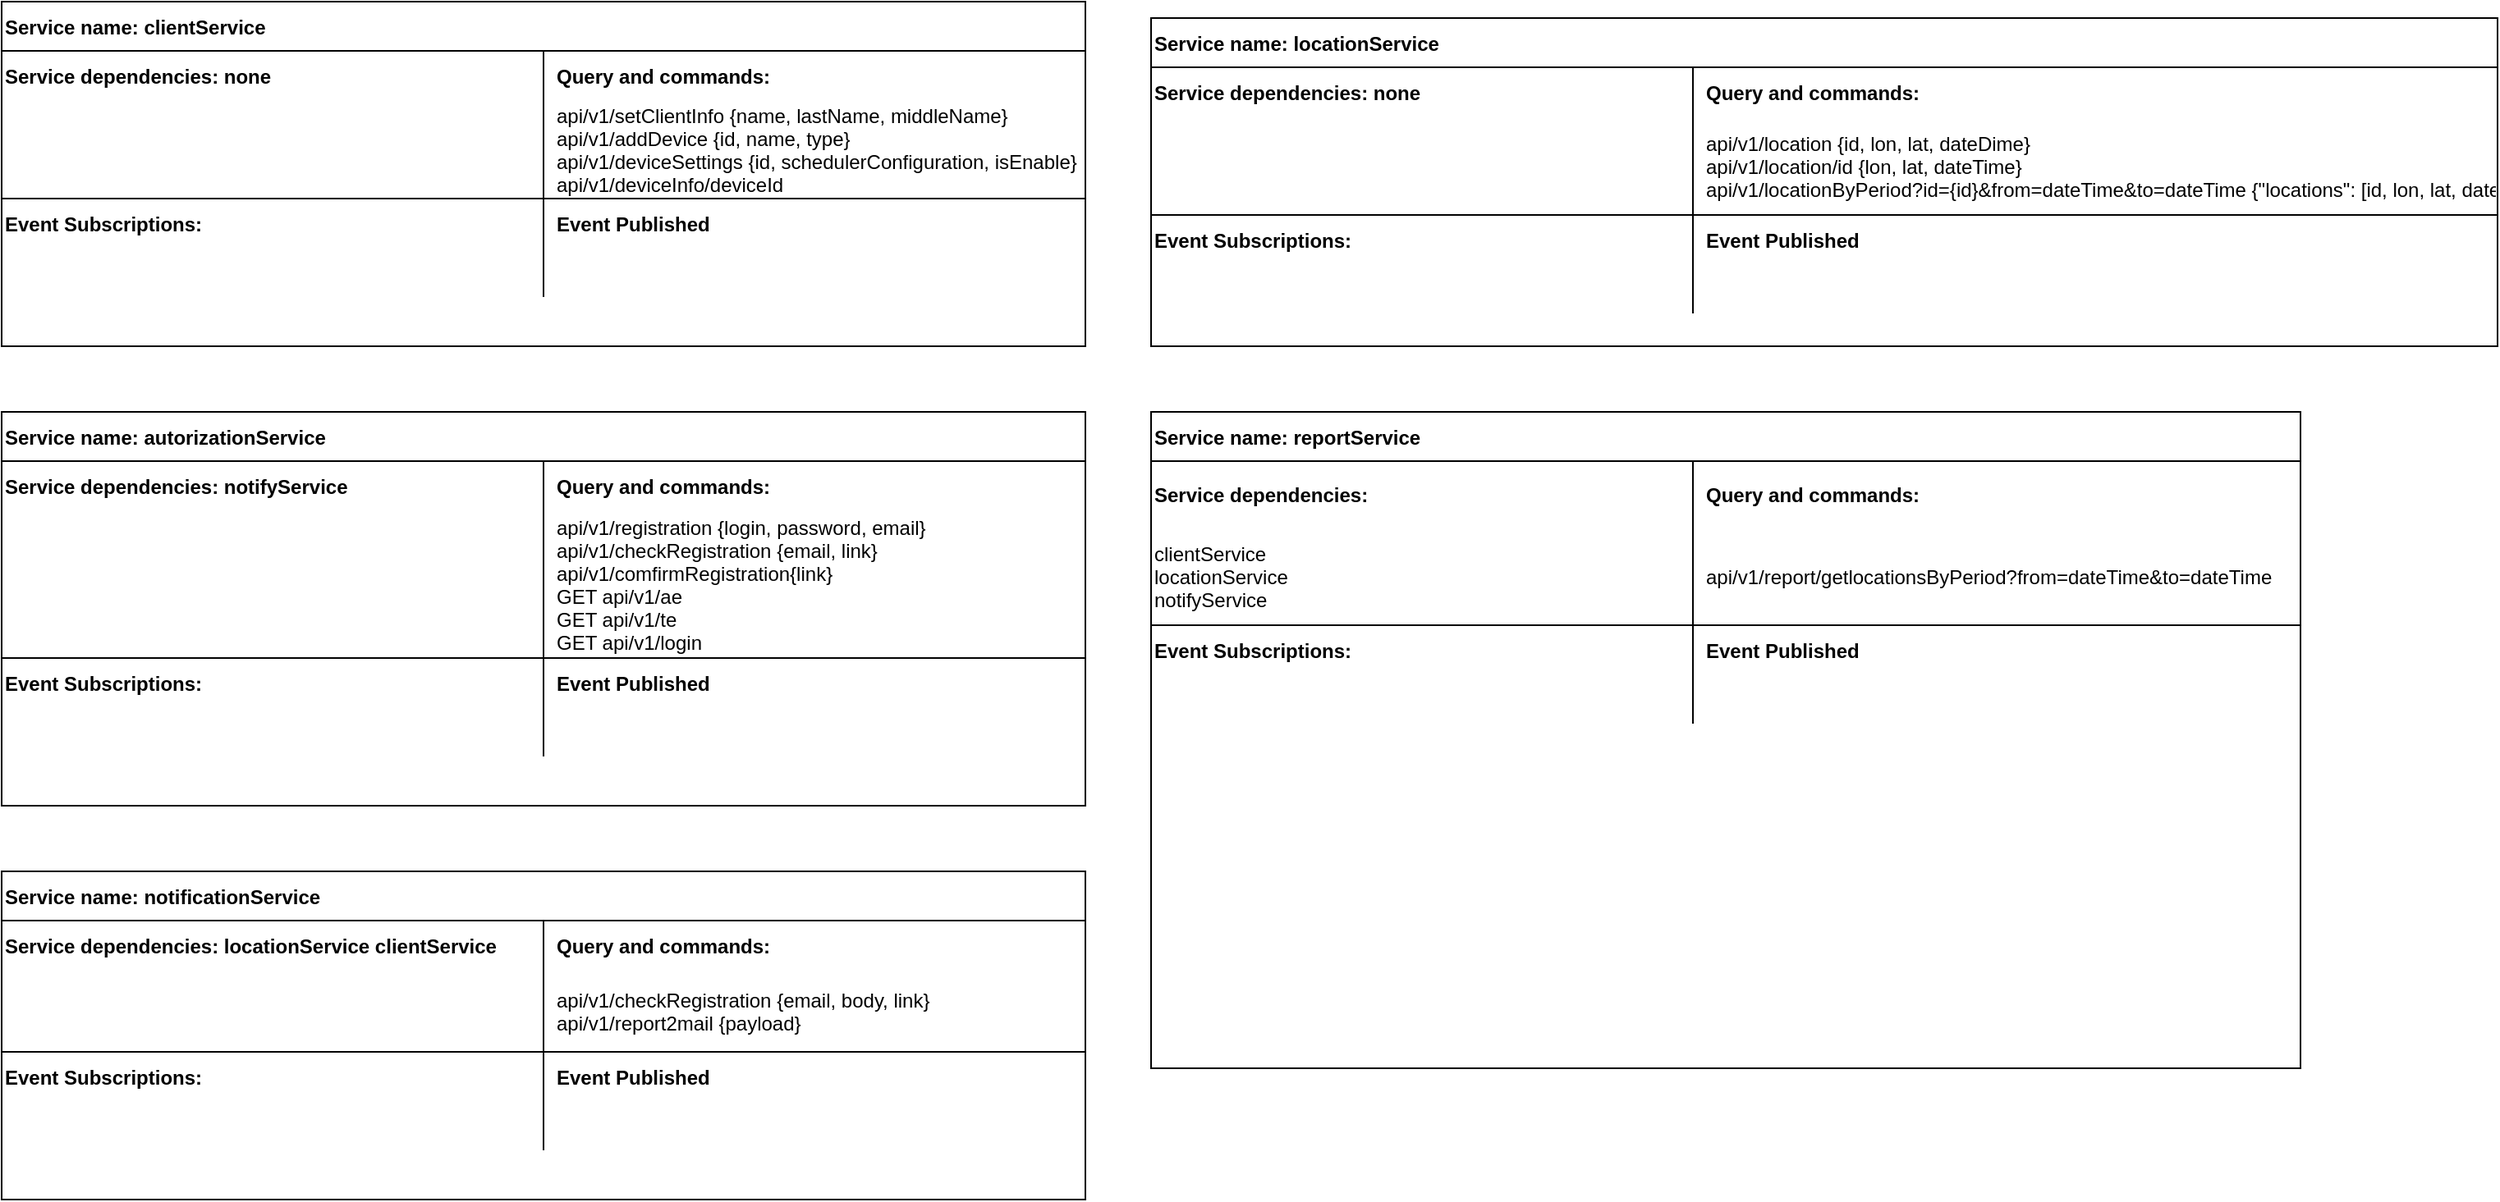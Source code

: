 <mxfile version="14.5.1" type="device"><diagram id="Mun5Tn39qlMeEFD9d7bO" name="Страница 1"><mxGraphModel dx="691" dy="462" grid="1" gridSize="10" guides="1" tooltips="1" connect="1" arrows="1" fold="1" page="1" pageScale="1" pageWidth="1169" pageHeight="827" math="0" shadow="0"><root><mxCell id="0"/><mxCell id="1" parent="0"/><mxCell id="Shaq-Ijr73wOB1nuctVM-15" value="Service name: clientService" style="shape=table;startSize=30;container=1;collapsible=1;childLayout=tableLayout;fixedRows=1;rowLines=0;fontStyle=1;align=left;resizeLast=1;" parent="1" vertex="1"><mxGeometry x="40" y="30" width="660" height="210" as="geometry"/></mxCell><mxCell id="Shaq-Ijr73wOB1nuctVM-16" value="" style="shape=partialRectangle;collapsible=0;dropTarget=0;pointerEvents=0;fillColor=none;top=0;left=0;bottom=0;right=0;points=[[0,0.5],[1,0.5]];portConstraint=eastwest;" parent="Shaq-Ijr73wOB1nuctVM-15" vertex="1"><mxGeometry y="30" width="660" height="30" as="geometry"/></mxCell><mxCell id="Shaq-Ijr73wOB1nuctVM-17" value="Service dependencies: none" style="shape=partialRectangle;connectable=0;fillColor=none;top=0;left=0;bottom=0;right=0;fontStyle=1;overflow=hidden;align=left;" parent="Shaq-Ijr73wOB1nuctVM-16" vertex="1"><mxGeometry width="330" height="30" as="geometry"/></mxCell><mxCell id="Shaq-Ijr73wOB1nuctVM-18" value="Query and commands:" style="shape=partialRectangle;connectable=0;fillColor=none;top=0;left=0;bottom=0;right=0;align=left;spacingLeft=6;fontStyle=1;overflow=hidden;" parent="Shaq-Ijr73wOB1nuctVM-16" vertex="1"><mxGeometry x="330" width="330" height="30" as="geometry"/></mxCell><mxCell id="Shaq-Ijr73wOB1nuctVM-19" value="" style="shape=partialRectangle;collapsible=0;dropTarget=0;pointerEvents=0;fillColor=none;top=0;left=0;bottom=1;right=0;points=[[0,0.5],[1,0.5]];portConstraint=eastwest;" parent="Shaq-Ijr73wOB1nuctVM-15" vertex="1"><mxGeometry y="60" width="660" height="60" as="geometry"/></mxCell><mxCell id="Shaq-Ijr73wOB1nuctVM-20" value="" style="shape=partialRectangle;connectable=0;fillColor=none;top=0;left=0;bottom=0;right=0;fontStyle=1;overflow=hidden;" parent="Shaq-Ijr73wOB1nuctVM-19" vertex="1"><mxGeometry width="330" height="60" as="geometry"/></mxCell><mxCell id="Shaq-Ijr73wOB1nuctVM-21" value="api/v1/setClientInfo {name, lastName, middleName}&#10;api/v1/addDevice {id, name, type}&#10;api/v1/deviceSettings {id, schedulerConfiguration, isEnable}&#10;api/v1/deviceInfo/deviceId" style="shape=partialRectangle;connectable=0;fillColor=none;top=0;left=0;bottom=0;right=0;align=left;spacingLeft=6;fontStyle=0;overflow=hidden;" parent="Shaq-Ijr73wOB1nuctVM-19" vertex="1"><mxGeometry x="330" width="330" height="60" as="geometry"/></mxCell><mxCell id="Shaq-Ijr73wOB1nuctVM-22" value="" style="shape=partialRectangle;collapsible=0;dropTarget=0;pointerEvents=0;fillColor=none;top=0;left=0;bottom=0;right=0;points=[[0,0.5],[1,0.5]];portConstraint=eastwest;" parent="Shaq-Ijr73wOB1nuctVM-15" vertex="1"><mxGeometry y="120" width="660" height="30" as="geometry"/></mxCell><mxCell id="Shaq-Ijr73wOB1nuctVM-23" value="Event Subscriptions:" style="shape=partialRectangle;connectable=0;fillColor=none;top=0;left=0;bottom=0;right=0;editable=1;overflow=hidden;align=left;fontStyle=1" parent="Shaq-Ijr73wOB1nuctVM-22" vertex="1"><mxGeometry width="330" height="30" as="geometry"/></mxCell><mxCell id="Shaq-Ijr73wOB1nuctVM-24" value="Event Published" style="shape=partialRectangle;connectable=0;fillColor=none;top=0;left=0;bottom=0;right=0;align=left;spacingLeft=6;overflow=hidden;fontStyle=1" parent="Shaq-Ijr73wOB1nuctVM-22" vertex="1"><mxGeometry x="330" width="330" height="30" as="geometry"/></mxCell><mxCell id="Shaq-Ijr73wOB1nuctVM-25" value="" style="shape=partialRectangle;collapsible=0;dropTarget=0;pointerEvents=0;fillColor=none;top=0;left=0;bottom=0;right=0;points=[[0,0.5],[1,0.5]];portConstraint=eastwest;" parent="Shaq-Ijr73wOB1nuctVM-15" vertex="1"><mxGeometry y="150" width="660" height="30" as="geometry"/></mxCell><mxCell id="Shaq-Ijr73wOB1nuctVM-26" value="" style="shape=partialRectangle;connectable=0;fillColor=none;top=0;left=0;bottom=0;right=0;editable=1;overflow=hidden;" parent="Shaq-Ijr73wOB1nuctVM-25" vertex="1"><mxGeometry width="330" height="30" as="geometry"/></mxCell><mxCell id="Shaq-Ijr73wOB1nuctVM-27" value="" style="shape=partialRectangle;connectable=0;fillColor=none;top=0;left=0;bottom=0;right=0;align=left;spacingLeft=6;overflow=hidden;" parent="Shaq-Ijr73wOB1nuctVM-25" vertex="1"><mxGeometry x="330" width="330" height="30" as="geometry"/></mxCell><mxCell id="9xCcStJ1GB-puLPKIs-l-1" value="Service name: autorizationService" style="shape=table;startSize=30;container=1;collapsible=1;childLayout=tableLayout;fixedRows=1;rowLines=0;fontStyle=1;align=left;resizeLast=1;" parent="1" vertex="1"><mxGeometry x="40" y="280" width="660" height="240" as="geometry"/></mxCell><mxCell id="9xCcStJ1GB-puLPKIs-l-2" value="" style="shape=partialRectangle;collapsible=0;dropTarget=0;pointerEvents=0;fillColor=none;top=0;left=0;bottom=0;right=0;points=[[0,0.5],[1,0.5]];portConstraint=eastwest;" parent="9xCcStJ1GB-puLPKIs-l-1" vertex="1"><mxGeometry y="30" width="660" height="30" as="geometry"/></mxCell><mxCell id="9xCcStJ1GB-puLPKIs-l-3" value="Service dependencies: notifyService" style="shape=partialRectangle;connectable=0;fillColor=none;top=0;left=0;bottom=0;right=0;fontStyle=1;overflow=hidden;align=left;" parent="9xCcStJ1GB-puLPKIs-l-2" vertex="1"><mxGeometry width="330" height="30" as="geometry"/></mxCell><mxCell id="9xCcStJ1GB-puLPKIs-l-4" value="Query and commands:" style="shape=partialRectangle;connectable=0;fillColor=none;top=0;left=0;bottom=0;right=0;align=left;spacingLeft=6;fontStyle=1;overflow=hidden;" parent="9xCcStJ1GB-puLPKIs-l-2" vertex="1"><mxGeometry x="330" width="330" height="30" as="geometry"/></mxCell><mxCell id="9xCcStJ1GB-puLPKIs-l-5" value="" style="shape=partialRectangle;collapsible=0;dropTarget=0;pointerEvents=0;fillColor=none;top=0;left=0;bottom=1;right=0;points=[[0,0.5],[1,0.5]];portConstraint=eastwest;" parent="9xCcStJ1GB-puLPKIs-l-1" vertex="1"><mxGeometry y="60" width="660" height="90" as="geometry"/></mxCell><mxCell id="9xCcStJ1GB-puLPKIs-l-6" value="" style="shape=partialRectangle;connectable=0;fillColor=none;top=0;left=0;bottom=0;right=0;fontStyle=1;overflow=hidden;" parent="9xCcStJ1GB-puLPKIs-l-5" vertex="1"><mxGeometry width="330" height="90" as="geometry"/></mxCell><mxCell id="9xCcStJ1GB-puLPKIs-l-7" value="api/v1/registration {login, password, email}&#10;api/v1/checkRegistration {email, link}&#10;api/v1/comfirmRegistration{link}&#10;GET api/v1/ae&#10;GET api/v1/te&#10;GET api/v1/login" style="shape=partialRectangle;connectable=0;fillColor=none;top=0;left=0;bottom=0;right=0;align=left;spacingLeft=6;fontStyle=0;overflow=hidden;" parent="9xCcStJ1GB-puLPKIs-l-5" vertex="1"><mxGeometry x="330" width="330" height="90" as="geometry"/></mxCell><mxCell id="9xCcStJ1GB-puLPKIs-l-8" value="" style="shape=partialRectangle;collapsible=0;dropTarget=0;pointerEvents=0;fillColor=none;top=0;left=0;bottom=0;right=0;points=[[0,0.5],[1,0.5]];portConstraint=eastwest;" parent="9xCcStJ1GB-puLPKIs-l-1" vertex="1"><mxGeometry y="150" width="660" height="30" as="geometry"/></mxCell><mxCell id="9xCcStJ1GB-puLPKIs-l-9" value="Event Subscriptions:" style="shape=partialRectangle;connectable=0;fillColor=none;top=0;left=0;bottom=0;right=0;editable=1;overflow=hidden;align=left;fontStyle=1" parent="9xCcStJ1GB-puLPKIs-l-8" vertex="1"><mxGeometry width="330" height="30" as="geometry"/></mxCell><mxCell id="9xCcStJ1GB-puLPKIs-l-10" value="Event Published" style="shape=partialRectangle;connectable=0;fillColor=none;top=0;left=0;bottom=0;right=0;align=left;spacingLeft=6;overflow=hidden;fontStyle=1" parent="9xCcStJ1GB-puLPKIs-l-8" vertex="1"><mxGeometry x="330" width="330" height="30" as="geometry"/></mxCell><mxCell id="9xCcStJ1GB-puLPKIs-l-11" value="" style="shape=partialRectangle;collapsible=0;dropTarget=0;pointerEvents=0;fillColor=none;top=0;left=0;bottom=0;right=0;points=[[0,0.5],[1,0.5]];portConstraint=eastwest;" parent="9xCcStJ1GB-puLPKIs-l-1" vertex="1"><mxGeometry y="180" width="660" height="30" as="geometry"/></mxCell><mxCell id="9xCcStJ1GB-puLPKIs-l-12" value="" style="shape=partialRectangle;connectable=0;fillColor=none;top=0;left=0;bottom=0;right=0;editable=1;overflow=hidden;" parent="9xCcStJ1GB-puLPKIs-l-11" vertex="1"><mxGeometry width="330" height="30" as="geometry"/></mxCell><mxCell id="9xCcStJ1GB-puLPKIs-l-13" value="" style="shape=partialRectangle;connectable=0;fillColor=none;top=0;left=0;bottom=0;right=0;align=left;spacingLeft=6;overflow=hidden;" parent="9xCcStJ1GB-puLPKIs-l-11" vertex="1"><mxGeometry x="330" width="330" height="30" as="geometry"/></mxCell><mxCell id="9xCcStJ1GB-puLPKIs-l-14" value="Service name: notificationService" style="shape=table;startSize=30;container=1;collapsible=1;childLayout=tableLayout;fixedRows=1;rowLines=0;fontStyle=1;align=left;resizeLast=1;" parent="1" vertex="1"><mxGeometry x="40" y="560" width="660" height="200" as="geometry"/></mxCell><mxCell id="9xCcStJ1GB-puLPKIs-l-15" value="" style="shape=partialRectangle;collapsible=0;dropTarget=0;pointerEvents=0;fillColor=none;top=0;left=0;bottom=0;right=0;points=[[0,0.5],[1,0.5]];portConstraint=eastwest;" parent="9xCcStJ1GB-puLPKIs-l-14" vertex="1"><mxGeometry y="30" width="660" height="30" as="geometry"/></mxCell><mxCell id="9xCcStJ1GB-puLPKIs-l-16" value="Service dependencies: locationService clientService" style="shape=partialRectangle;connectable=0;fillColor=none;top=0;left=0;bottom=0;right=0;fontStyle=1;overflow=hidden;align=left;" parent="9xCcStJ1GB-puLPKIs-l-15" vertex="1"><mxGeometry width="330" height="30" as="geometry"/></mxCell><mxCell id="9xCcStJ1GB-puLPKIs-l-17" value="Query and commands:" style="shape=partialRectangle;connectable=0;fillColor=none;top=0;left=0;bottom=0;right=0;align=left;spacingLeft=6;fontStyle=1;overflow=hidden;" parent="9xCcStJ1GB-puLPKIs-l-15" vertex="1"><mxGeometry x="330" width="330" height="30" as="geometry"/></mxCell><mxCell id="9xCcStJ1GB-puLPKIs-l-18" value="" style="shape=partialRectangle;collapsible=0;dropTarget=0;pointerEvents=0;fillColor=none;top=0;left=0;bottom=1;right=0;points=[[0,0.5],[1,0.5]];portConstraint=eastwest;" parent="9xCcStJ1GB-puLPKIs-l-14" vertex="1"><mxGeometry y="60" width="660" height="50" as="geometry"/></mxCell><mxCell id="9xCcStJ1GB-puLPKIs-l-19" value="" style="shape=partialRectangle;connectable=0;fillColor=none;top=0;left=0;bottom=0;right=0;fontStyle=1;overflow=hidden;" parent="9xCcStJ1GB-puLPKIs-l-18" vertex="1"><mxGeometry width="330" height="50" as="geometry"/></mxCell><mxCell id="9xCcStJ1GB-puLPKIs-l-20" value="api/v1/checkRegistration {email, body, link}&#10;api/v1/report2mail {payload}" style="shape=partialRectangle;connectable=0;fillColor=none;top=0;left=0;bottom=0;right=0;align=left;spacingLeft=6;fontStyle=0;overflow=hidden;" parent="9xCcStJ1GB-puLPKIs-l-18" vertex="1"><mxGeometry x="330" width="330" height="50" as="geometry"/></mxCell><mxCell id="9xCcStJ1GB-puLPKIs-l-21" value="" style="shape=partialRectangle;collapsible=0;dropTarget=0;pointerEvents=0;fillColor=none;top=0;left=0;bottom=0;right=0;points=[[0,0.5],[1,0.5]];portConstraint=eastwest;" parent="9xCcStJ1GB-puLPKIs-l-14" vertex="1"><mxGeometry y="110" width="660" height="30" as="geometry"/></mxCell><mxCell id="9xCcStJ1GB-puLPKIs-l-22" value="Event Subscriptions:" style="shape=partialRectangle;connectable=0;fillColor=none;top=0;left=0;bottom=0;right=0;editable=1;overflow=hidden;align=left;fontStyle=1" parent="9xCcStJ1GB-puLPKIs-l-21" vertex="1"><mxGeometry width="330" height="30" as="geometry"/></mxCell><mxCell id="9xCcStJ1GB-puLPKIs-l-23" value="Event Published" style="shape=partialRectangle;connectable=0;fillColor=none;top=0;left=0;bottom=0;right=0;align=left;spacingLeft=6;overflow=hidden;fontStyle=1" parent="9xCcStJ1GB-puLPKIs-l-21" vertex="1"><mxGeometry x="330" width="330" height="30" as="geometry"/></mxCell><mxCell id="9xCcStJ1GB-puLPKIs-l-24" value="" style="shape=partialRectangle;collapsible=0;dropTarget=0;pointerEvents=0;fillColor=none;top=0;left=0;bottom=0;right=0;points=[[0,0.5],[1,0.5]];portConstraint=eastwest;" parent="9xCcStJ1GB-puLPKIs-l-14" vertex="1"><mxGeometry y="140" width="660" height="30" as="geometry"/></mxCell><mxCell id="9xCcStJ1GB-puLPKIs-l-25" value="" style="shape=partialRectangle;connectable=0;fillColor=none;top=0;left=0;bottom=0;right=0;editable=1;overflow=hidden;" parent="9xCcStJ1GB-puLPKIs-l-24" vertex="1"><mxGeometry width="330" height="30" as="geometry"/></mxCell><mxCell id="9xCcStJ1GB-puLPKIs-l-26" value="" style="shape=partialRectangle;connectable=0;fillColor=none;top=0;left=0;bottom=0;right=0;align=left;spacingLeft=6;overflow=hidden;" parent="9xCcStJ1GB-puLPKIs-l-24" vertex="1"><mxGeometry x="330" width="330" height="30" as="geometry"/></mxCell><mxCell id="9xCcStJ1GB-puLPKIs-l-27" value="Service name: locationService" style="shape=table;startSize=30;container=1;collapsible=1;childLayout=tableLayout;fixedRows=1;rowLines=0;fontStyle=1;align=left;resizeLast=1;" parent="1" vertex="1"><mxGeometry x="740" y="40" width="820" height="200" as="geometry"/></mxCell><mxCell id="9xCcStJ1GB-puLPKIs-l-28" value="" style="shape=partialRectangle;collapsible=0;dropTarget=0;pointerEvents=0;fillColor=none;top=0;left=0;bottom=0;right=0;points=[[0,0.5],[1,0.5]];portConstraint=eastwest;" parent="9xCcStJ1GB-puLPKIs-l-27" vertex="1"><mxGeometry y="30" width="820" height="30" as="geometry"/></mxCell><mxCell id="9xCcStJ1GB-puLPKIs-l-29" value="Service dependencies: none" style="shape=partialRectangle;connectable=0;fillColor=none;top=0;left=0;bottom=0;right=0;fontStyle=1;overflow=hidden;align=left;" parent="9xCcStJ1GB-puLPKIs-l-28" vertex="1"><mxGeometry width="330" height="30" as="geometry"/></mxCell><mxCell id="9xCcStJ1GB-puLPKIs-l-30" value="Query and commands:" style="shape=partialRectangle;connectable=0;fillColor=none;top=0;left=0;bottom=0;right=0;align=left;spacingLeft=6;fontStyle=1;overflow=hidden;" parent="9xCcStJ1GB-puLPKIs-l-28" vertex="1"><mxGeometry x="330" width="490" height="30" as="geometry"/></mxCell><mxCell id="9xCcStJ1GB-puLPKIs-l-31" value="" style="shape=partialRectangle;collapsible=0;dropTarget=0;pointerEvents=0;fillColor=none;top=0;left=0;bottom=1;right=0;points=[[0,0.5],[1,0.5]];portConstraint=eastwest;" parent="9xCcStJ1GB-puLPKIs-l-27" vertex="1"><mxGeometry y="60" width="820" height="60" as="geometry"/></mxCell><mxCell id="9xCcStJ1GB-puLPKIs-l-32" value="" style="shape=partialRectangle;connectable=0;fillColor=none;top=0;left=0;bottom=0;right=0;fontStyle=1;overflow=hidden;" parent="9xCcStJ1GB-puLPKIs-l-31" vertex="1"><mxGeometry width="330" height="60" as="geometry"/></mxCell><mxCell id="9xCcStJ1GB-puLPKIs-l-33" value="api/v1/location {id, lon, lat, dateDime}&#10;api/v1/location/id {lon, lat, dateTime}&#10;api/v1/locationByPeriod?id={id}&amp;from=dateTime&amp;to=dateTime {&quot;locations&quot;: [id, lon, lat, dateTime]}" style="shape=partialRectangle;connectable=0;fillColor=none;top=0;left=0;bottom=0;right=0;align=left;spacingLeft=6;fontStyle=0;overflow=hidden;" parent="9xCcStJ1GB-puLPKIs-l-31" vertex="1"><mxGeometry x="330" width="490" height="60" as="geometry"/></mxCell><mxCell id="9xCcStJ1GB-puLPKIs-l-34" value="" style="shape=partialRectangle;collapsible=0;dropTarget=0;pointerEvents=0;fillColor=none;top=0;left=0;bottom=0;right=0;points=[[0,0.5],[1,0.5]];portConstraint=eastwest;" parent="9xCcStJ1GB-puLPKIs-l-27" vertex="1"><mxGeometry y="120" width="820" height="30" as="geometry"/></mxCell><mxCell id="9xCcStJ1GB-puLPKIs-l-35" value="Event Subscriptions:" style="shape=partialRectangle;connectable=0;fillColor=none;top=0;left=0;bottom=0;right=0;editable=1;overflow=hidden;align=left;fontStyle=1" parent="9xCcStJ1GB-puLPKIs-l-34" vertex="1"><mxGeometry width="330" height="30" as="geometry"/></mxCell><mxCell id="9xCcStJ1GB-puLPKIs-l-36" value="Event Published" style="shape=partialRectangle;connectable=0;fillColor=none;top=0;left=0;bottom=0;right=0;align=left;spacingLeft=6;overflow=hidden;fontStyle=1" parent="9xCcStJ1GB-puLPKIs-l-34" vertex="1"><mxGeometry x="330" width="490" height="30" as="geometry"/></mxCell><mxCell id="9xCcStJ1GB-puLPKIs-l-37" value="" style="shape=partialRectangle;collapsible=0;dropTarget=0;pointerEvents=0;fillColor=none;top=0;left=0;bottom=0;right=0;points=[[0,0.5],[1,0.5]];portConstraint=eastwest;" parent="9xCcStJ1GB-puLPKIs-l-27" vertex="1"><mxGeometry y="150" width="820" height="30" as="geometry"/></mxCell><mxCell id="9xCcStJ1GB-puLPKIs-l-38" value="" style="shape=partialRectangle;connectable=0;fillColor=none;top=0;left=0;bottom=0;right=0;editable=1;overflow=hidden;" parent="9xCcStJ1GB-puLPKIs-l-37" vertex="1"><mxGeometry width="330" height="30" as="geometry"/></mxCell><mxCell id="9xCcStJ1GB-puLPKIs-l-39" value="" style="shape=partialRectangle;connectable=0;fillColor=none;top=0;left=0;bottom=0;right=0;align=left;spacingLeft=6;overflow=hidden;" parent="9xCcStJ1GB-puLPKIs-l-37" vertex="1"><mxGeometry x="330" width="490" height="30" as="geometry"/></mxCell><mxCell id="9xCcStJ1GB-puLPKIs-l-40" value="Service name: reportService" style="shape=table;startSize=30;container=1;collapsible=1;childLayout=tableLayout;fixedRows=1;rowLines=0;fontStyle=1;align=left;resizeLast=1;" parent="1" vertex="1"><mxGeometry x="740" y="280" width="700.0" height="400" as="geometry"/></mxCell><mxCell id="9xCcStJ1GB-puLPKIs-l-41" value="" style="shape=partialRectangle;collapsible=0;dropTarget=0;pointerEvents=0;fillColor=none;top=0;left=0;bottom=0;right=0;points=[[0,0.5],[1,0.5]];portConstraint=eastwest;" parent="9xCcStJ1GB-puLPKIs-l-40" vertex="1"><mxGeometry y="30" width="700.0" height="40" as="geometry"/></mxCell><mxCell id="9xCcStJ1GB-puLPKIs-l-42" value="Service dependencies:" style="shape=partialRectangle;connectable=0;fillColor=none;top=0;left=0;bottom=0;right=0;fontStyle=1;overflow=hidden;align=left;" parent="9xCcStJ1GB-puLPKIs-l-41" vertex="1"><mxGeometry width="330" height="40" as="geometry"/></mxCell><mxCell id="9xCcStJ1GB-puLPKIs-l-43" value="Query and commands:" style="shape=partialRectangle;connectable=0;fillColor=none;top=0;left=0;bottom=0;right=0;align=left;spacingLeft=6;fontStyle=1;overflow=hidden;" parent="9xCcStJ1GB-puLPKIs-l-41" vertex="1"><mxGeometry x="330" width="370.0" height="40" as="geometry"/></mxCell><mxCell id="9xCcStJ1GB-puLPKIs-l-44" value="" style="shape=partialRectangle;collapsible=0;dropTarget=0;pointerEvents=0;fillColor=none;top=0;left=0;bottom=1;right=0;points=[[0,0.5],[1,0.5]];portConstraint=eastwest;" parent="9xCcStJ1GB-puLPKIs-l-40" vertex="1"><mxGeometry y="70" width="700.0" height="60" as="geometry"/></mxCell><mxCell id="9xCcStJ1GB-puLPKIs-l-45" value="clientService&#10;locationService&#10;notifyService" style="shape=partialRectangle;connectable=0;fillColor=none;top=0;left=0;bottom=0;right=0;fontStyle=0;overflow=hidden;align=left;" parent="9xCcStJ1GB-puLPKIs-l-44" vertex="1"><mxGeometry width="330" height="60" as="geometry"/></mxCell><mxCell id="9xCcStJ1GB-puLPKIs-l-46" value="api/v1/report/getlocationsByPeriod?from=dateTime&amp;to=dateTime" style="shape=partialRectangle;connectable=0;fillColor=none;top=0;left=0;bottom=0;right=0;align=left;spacingLeft=6;fontStyle=0;overflow=hidden;" parent="9xCcStJ1GB-puLPKIs-l-44" vertex="1"><mxGeometry x="330" width="370.0" height="60" as="geometry"/></mxCell><mxCell id="9xCcStJ1GB-puLPKIs-l-47" value="" style="shape=partialRectangle;collapsible=0;dropTarget=0;pointerEvents=0;fillColor=none;top=0;left=0;bottom=0;right=0;points=[[0,0.5],[1,0.5]];portConstraint=eastwest;" parent="9xCcStJ1GB-puLPKIs-l-40" vertex="1"><mxGeometry y="130" width="700.0" height="30" as="geometry"/></mxCell><mxCell id="9xCcStJ1GB-puLPKIs-l-48" value="Event Subscriptions:" style="shape=partialRectangle;connectable=0;fillColor=none;top=0;left=0;bottom=0;right=0;editable=1;overflow=hidden;align=left;fontStyle=1" parent="9xCcStJ1GB-puLPKIs-l-47" vertex="1"><mxGeometry width="330" height="30" as="geometry"/></mxCell><mxCell id="9xCcStJ1GB-puLPKIs-l-49" value="Event Published" style="shape=partialRectangle;connectable=0;fillColor=none;top=0;left=0;bottom=0;right=0;align=left;spacingLeft=6;overflow=hidden;fontStyle=1" parent="9xCcStJ1GB-puLPKIs-l-47" vertex="1"><mxGeometry x="330" width="370.0" height="30" as="geometry"/></mxCell><mxCell id="9xCcStJ1GB-puLPKIs-l-50" value="" style="shape=partialRectangle;collapsible=0;dropTarget=0;pointerEvents=0;fillColor=none;top=0;left=0;bottom=0;right=0;points=[[0,0.5],[1,0.5]];portConstraint=eastwest;" parent="9xCcStJ1GB-puLPKIs-l-40" vertex="1"><mxGeometry y="160" width="700.0" height="30" as="geometry"/></mxCell><mxCell id="9xCcStJ1GB-puLPKIs-l-51" value="" style="shape=partialRectangle;connectable=0;fillColor=none;top=0;left=0;bottom=0;right=0;editable=1;overflow=hidden;" parent="9xCcStJ1GB-puLPKIs-l-50" vertex="1"><mxGeometry width="330" height="30" as="geometry"/></mxCell><mxCell id="9xCcStJ1GB-puLPKIs-l-52" value="" style="shape=partialRectangle;connectable=0;fillColor=none;top=0;left=0;bottom=0;right=0;align=left;spacingLeft=6;overflow=hidden;" parent="9xCcStJ1GB-puLPKIs-l-50" vertex="1"><mxGeometry x="330" width="370.0" height="30" as="geometry"/></mxCell></root></mxGraphModel></diagram></mxfile>
